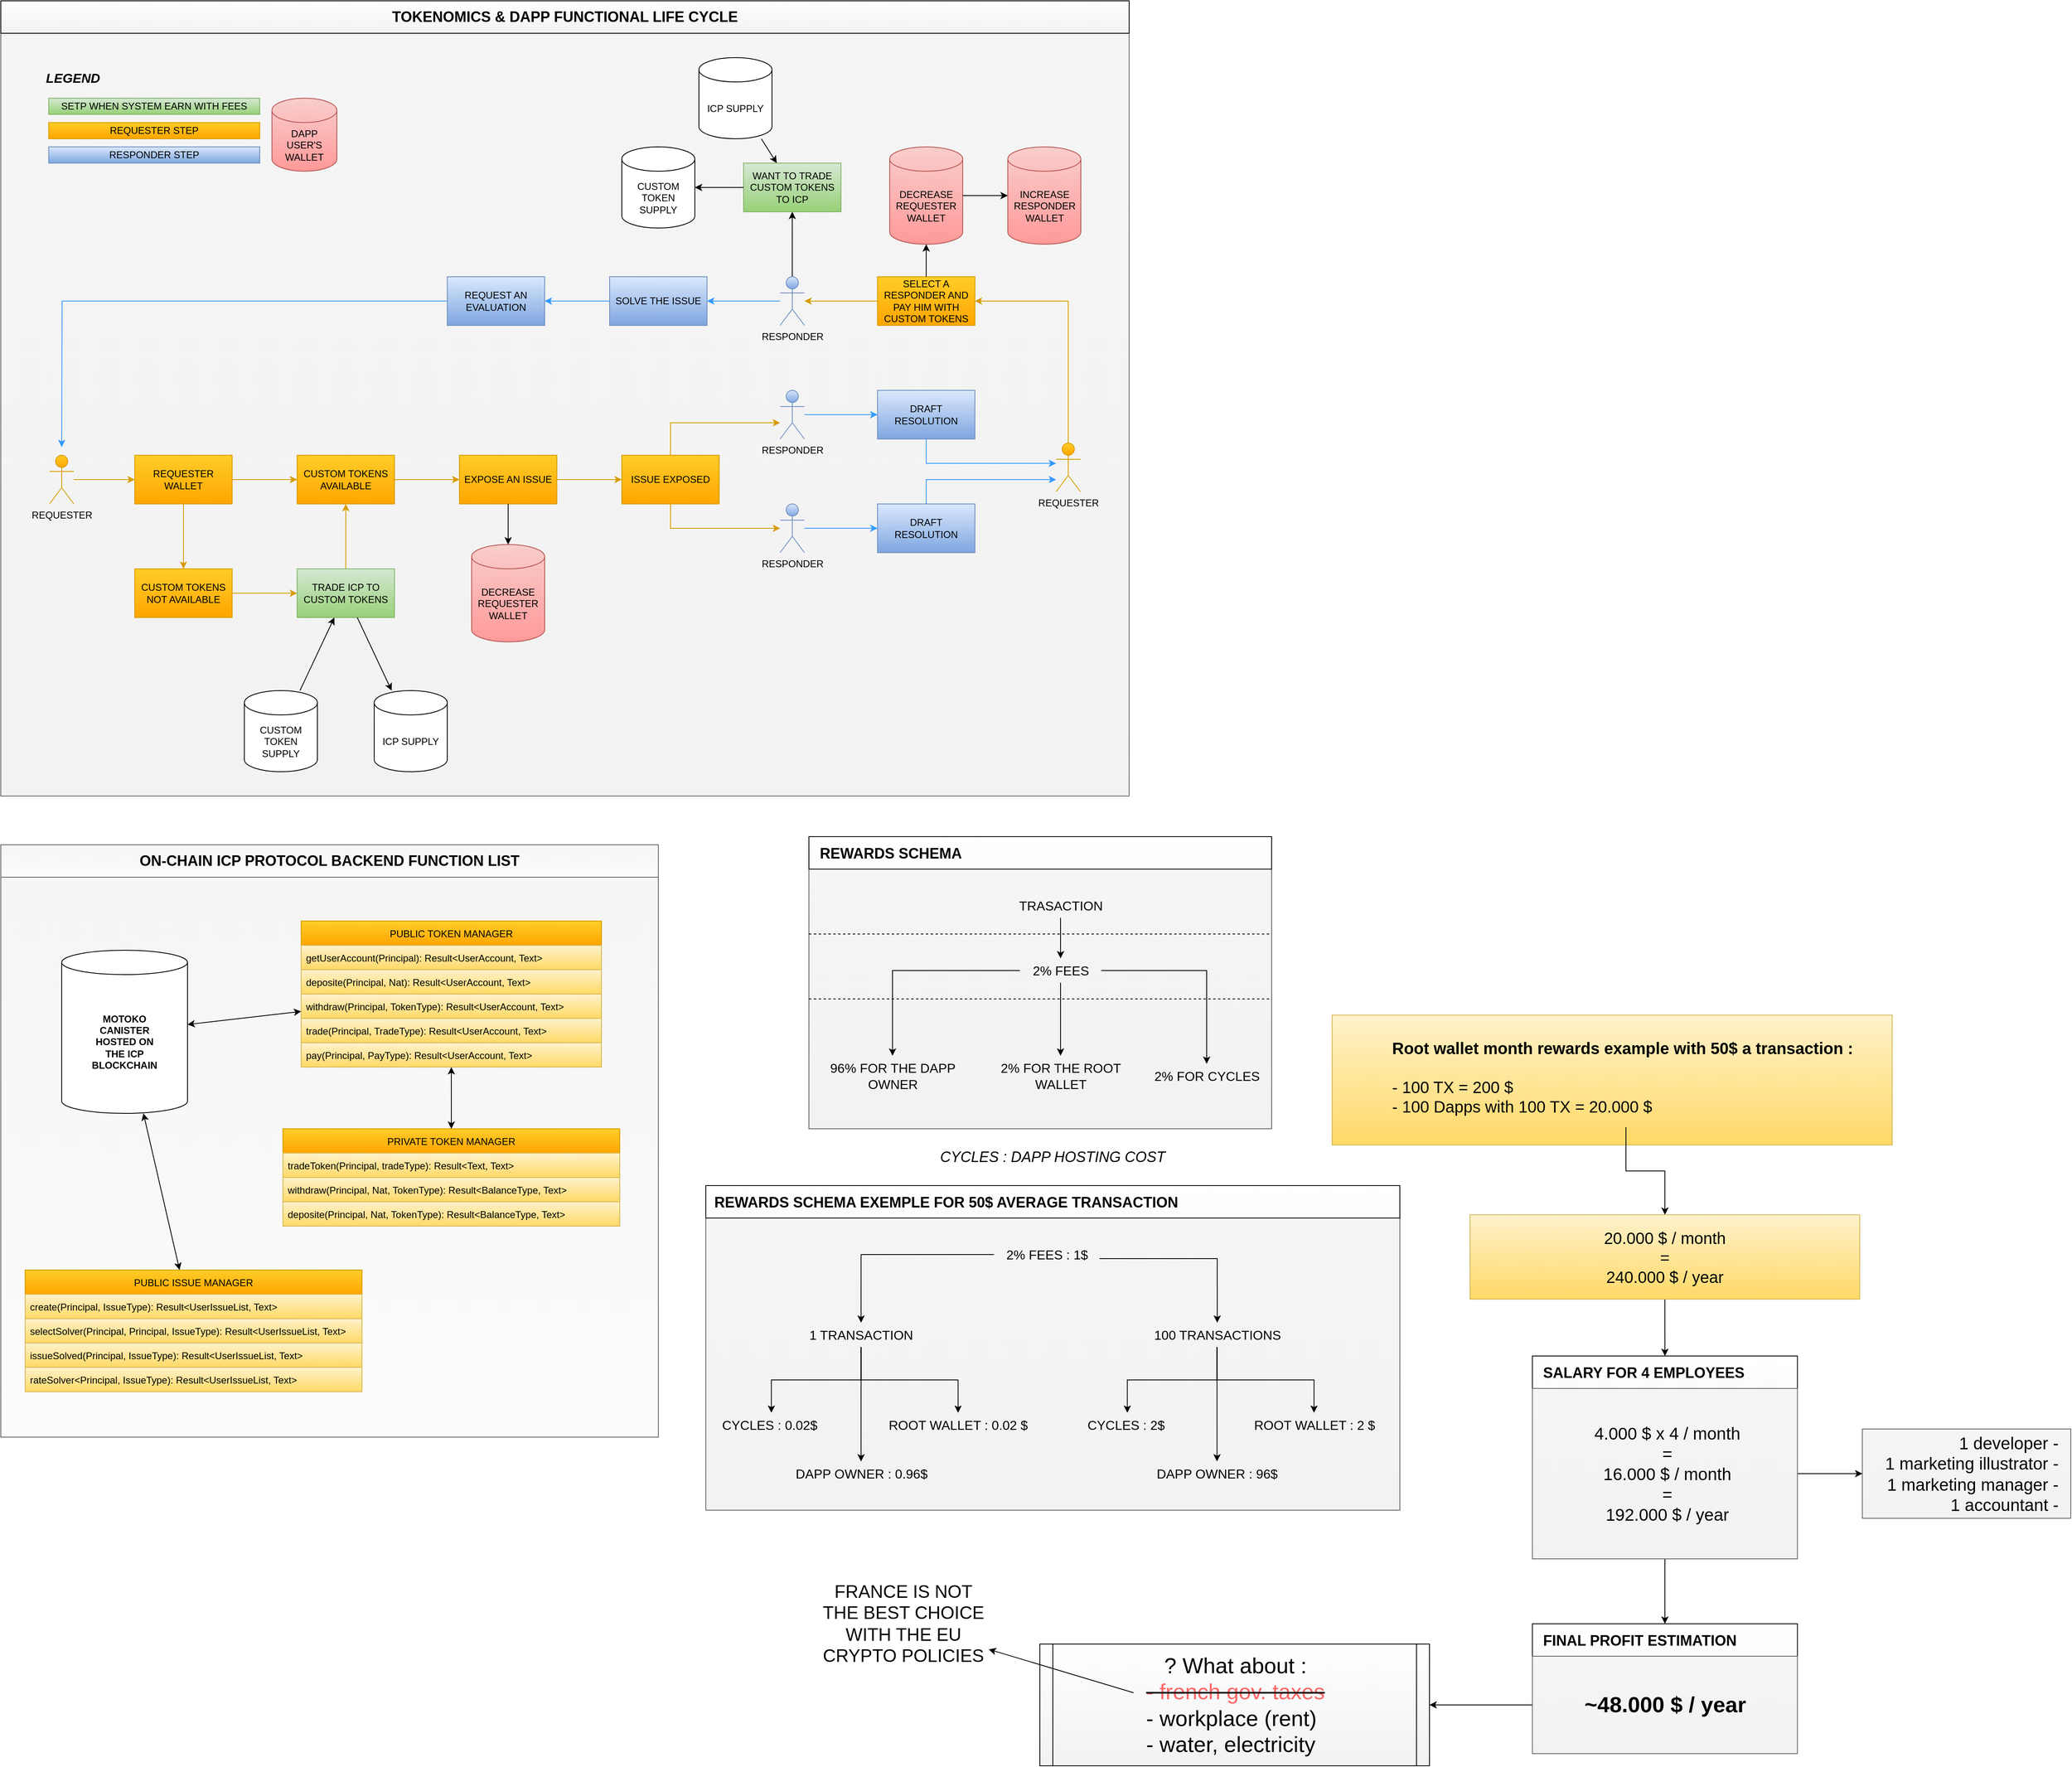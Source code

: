 <mxfile version="20.0.4" type="github">
  <diagram id="-E4rqIcrRXrwPLXp2Tc1" name="Page-1">
    <mxGraphModel dx="1896" dy="1011" grid="1" gridSize="10" guides="1" tooltips="1" connect="1" arrows="1" fold="1" page="1" pageScale="1" pageWidth="827" pageHeight="1169" math="0" shadow="0">
      <root>
        <mxCell id="0" />
        <mxCell id="1" parent="0" />
        <mxCell id="Ue3m3ns21DTPb-Fn_mAA-94" value="" style="rounded=0;whiteSpace=wrap;html=1;fontSize=16;gradientColor=#FCFCFC;" vertex="1" parent="1">
          <mxGeometry x="1886.75" y="2040" width="326.5" height="40" as="geometry" />
        </mxCell>
        <mxCell id="Ue3m3ns21DTPb-Fn_mAA-82" value="" style="rounded=0;whiteSpace=wrap;html=1;fontSize=20;gradientColor=#ffd966;fillColor=#fff2cc;strokeColor=#d6b656;" vertex="1" parent="1">
          <mxGeometry x="1640" y="1290" width="690" height="160" as="geometry" />
        </mxCell>
        <mxCell id="Ue3m3ns21DTPb-Fn_mAA-72" value="" style="rounded=0;whiteSpace=wrap;html=1;fontSize=16;gradientColor=#F2F2F2;fillColor=#f5f5f5;strokeColor=#666666;" vertex="1" parent="1">
          <mxGeometry x="868.5" y="1540" width="855" height="360" as="geometry" />
        </mxCell>
        <mxCell id="Ue3m3ns21DTPb-Fn_mAA-50" value="" style="rounded=0;whiteSpace=wrap;html=1;fontSize=16;gradientColor=#F2F2F2;fillColor=#f5f5f5;strokeColor=#666666;" vertex="1" parent="1">
          <mxGeometry x="995.5" y="1110" width="570" height="320" as="geometry" />
        </mxCell>
        <mxCell id="Ue3m3ns21DTPb-Fn_mAA-28" value="" style="rounded=0;whiteSpace=wrap;html=1;fillColor=#f5f5f5;gradientColor=#FCFCFC;strokeColor=#666666;" vertex="1" parent="1">
          <mxGeometry y="1120" width="810" height="690" as="geometry" />
        </mxCell>
        <mxCell id="-_ocpUVoCZEyNk-bwwx2-116" value="" style="rounded=0;whiteSpace=wrap;html=1;fillColor=#f5f5f5;gradientColor=#F2F2F2;strokeColor=#666666;movable=1;resizable=1;rotatable=1;deletable=1;editable=1;connectable=1;" parent="1" vertex="1">
          <mxGeometry y="80" width="1390" height="940" as="geometry" />
        </mxCell>
        <mxCell id="-_ocpUVoCZEyNk-bwwx2-2" value="ICP SUPPLY" style="shape=cylinder3;whiteSpace=wrap;html=1;boundedLbl=1;backgroundOutline=1;size=15;" parent="1" vertex="1">
          <mxGeometry x="460" y="890" width="90" height="100" as="geometry" />
        </mxCell>
        <mxCell id="-_ocpUVoCZEyNk-bwwx2-12" value="" style="edgeStyle=orthogonalEdgeStyle;rounded=0;orthogonalLoop=1;jettySize=auto;html=1;strokeWidth=1;fillColor=#ffcd28;strokeColor=#d79b00;gradientColor=#ffa500;" parent="1" source="-_ocpUVoCZEyNk-bwwx2-3" target="-_ocpUVoCZEyNk-bwwx2-11" edge="1">
          <mxGeometry relative="1" as="geometry" />
        </mxCell>
        <mxCell id="-_ocpUVoCZEyNk-bwwx2-3" value="REQUESTER" style="shape=umlActor;verticalLabelPosition=bottom;verticalAlign=top;html=1;outlineConnect=0;fillColor=#ffcd28;strokeColor=#d79b00;gradientColor=#ffa500;" parent="1" vertex="1">
          <mxGeometry x="60" y="600" width="30" height="60" as="geometry" />
        </mxCell>
        <mxCell id="-_ocpUVoCZEyNk-bwwx2-7" value="CUSTOM TOKEN SUPPLY" style="shape=cylinder3;whiteSpace=wrap;html=1;boundedLbl=1;backgroundOutline=1;size=15;" parent="1" vertex="1">
          <mxGeometry x="300" y="890" width="90" height="100" as="geometry" />
        </mxCell>
        <mxCell id="-_ocpUVoCZEyNk-bwwx2-14" value="" style="edgeStyle=orthogonalEdgeStyle;rounded=0;orthogonalLoop=1;jettySize=auto;html=1;fillColor=#ffcd28;strokeColor=#d79b00;gradientColor=#ffa500;" parent="1" source="-_ocpUVoCZEyNk-bwwx2-11" target="-_ocpUVoCZEyNk-bwwx2-13" edge="1">
          <mxGeometry relative="1" as="geometry" />
        </mxCell>
        <mxCell id="-_ocpUVoCZEyNk-bwwx2-25" value="" style="edgeStyle=orthogonalEdgeStyle;rounded=0;orthogonalLoop=1;jettySize=auto;html=1;fillColor=#ffcd28;gradientColor=#ffa500;strokeColor=#d79b00;" parent="1" source="-_ocpUVoCZEyNk-bwwx2-11" target="-_ocpUVoCZEyNk-bwwx2-24" edge="1">
          <mxGeometry relative="1" as="geometry" />
        </mxCell>
        <mxCell id="-_ocpUVoCZEyNk-bwwx2-11" value="REQUESTER WALLET" style="whiteSpace=wrap;html=1;verticalAlign=middle;fillColor=#ffcd28;strokeColor=#d79b00;gradientColor=#ffa500;" parent="1" vertex="1">
          <mxGeometry x="165" y="600" width="120" height="60" as="geometry" />
        </mxCell>
        <mxCell id="-_ocpUVoCZEyNk-bwwx2-16" value="" style="edgeStyle=orthogonalEdgeStyle;rounded=0;orthogonalLoop=1;jettySize=auto;html=1;fillColor=#ffcd28;strokeColor=#d79b00;gradientColor=#ffa500;" parent="1" source="-_ocpUVoCZEyNk-bwwx2-13" target="-_ocpUVoCZEyNk-bwwx2-15" edge="1">
          <mxGeometry relative="1" as="geometry" />
        </mxCell>
        <mxCell id="-_ocpUVoCZEyNk-bwwx2-13" value="CUSTOM TOKENS AVAILABLE" style="whiteSpace=wrap;html=1;verticalAlign=middle;fillColor=#ffcd28;strokeColor=#d79b00;gradientColor=#ffa500;" parent="1" vertex="1">
          <mxGeometry x="365" y="600" width="120" height="60" as="geometry" />
        </mxCell>
        <mxCell id="-_ocpUVoCZEyNk-bwwx2-33" value="" style="edgeStyle=orthogonalEdgeStyle;rounded=0;orthogonalLoop=1;jettySize=auto;html=1;fillColor=#ffcd28;strokeColor=#d79b00;gradientColor=#ffa500;" parent="1" source="-_ocpUVoCZEyNk-bwwx2-15" target="-_ocpUVoCZEyNk-bwwx2-32" edge="1">
          <mxGeometry relative="1" as="geometry" />
        </mxCell>
        <mxCell id="-_ocpUVoCZEyNk-bwwx2-15" value="EXPOSE AN ISSUE" style="whiteSpace=wrap;html=1;verticalAlign=middle;fillColor=#ffcd28;strokeColor=#d79b00;gradientColor=#ffa500;" parent="1" vertex="1">
          <mxGeometry x="565" y="600" width="120" height="60" as="geometry" />
        </mxCell>
        <mxCell id="-_ocpUVoCZEyNk-bwwx2-27" value="" style="edgeStyle=orthogonalEdgeStyle;rounded=0;orthogonalLoop=1;jettySize=auto;html=1;fillColor=#ffcd28;strokeColor=#d79b00;gradientColor=#ffa500;" parent="1" source="-_ocpUVoCZEyNk-bwwx2-24" target="-_ocpUVoCZEyNk-bwwx2-26" edge="1">
          <mxGeometry relative="1" as="geometry" />
        </mxCell>
        <mxCell id="-_ocpUVoCZEyNk-bwwx2-24" value="CUSTOM TOKENS NOT AVAILABLE" style="whiteSpace=wrap;html=1;verticalAlign=middle;fillColor=#ffcd28;strokeColor=#d79b00;gradientColor=#ffa500;" parent="1" vertex="1">
          <mxGeometry x="165" y="740" width="120" height="60" as="geometry" />
        </mxCell>
        <mxCell id="-_ocpUVoCZEyNk-bwwx2-28" value="" style="edgeStyle=orthogonalEdgeStyle;rounded=0;orthogonalLoop=1;jettySize=auto;html=1;fillColor=#ffcd28;gradientColor=#ffa500;strokeColor=#d79b00;" parent="1" source="-_ocpUVoCZEyNk-bwwx2-26" target="-_ocpUVoCZEyNk-bwwx2-13" edge="1">
          <mxGeometry relative="1" as="geometry" />
        </mxCell>
        <mxCell id="-_ocpUVoCZEyNk-bwwx2-26" value="TRADE ICP TO CUSTOM TOKENS" style="whiteSpace=wrap;html=1;verticalAlign=middle;fillColor=#d5e8d4;strokeColor=#82b366;gradientColor=#97d077;" parent="1" vertex="1">
          <mxGeometry x="365" y="740" width="120" height="60" as="geometry" />
        </mxCell>
        <mxCell id="-_ocpUVoCZEyNk-bwwx2-29" value="SETP WHEN SYSTEM EARN WITH FEES" style="whiteSpace=wrap;html=1;verticalAlign=middle;fillColor=#d5e8d4;strokeColor=#82b366;gradientColor=#97d077;" parent="1" vertex="1">
          <mxGeometry x="59" y="160" width="260" height="20" as="geometry" />
        </mxCell>
        <mxCell id="-_ocpUVoCZEyNk-bwwx2-31" value="LEGEND" style="text;html=1;strokeColor=none;fillColor=none;align=center;verticalAlign=middle;whiteSpace=wrap;rounded=0;fontSize=16;fontStyle=3" parent="1" vertex="1">
          <mxGeometry x="59" y="120" width="60" height="30" as="geometry" />
        </mxCell>
        <mxCell id="-_ocpUVoCZEyNk-bwwx2-73" style="edgeStyle=orthogonalEdgeStyle;rounded=0;orthogonalLoop=1;jettySize=auto;html=1;strokeColor=#d79b00;strokeWidth=1;fillColor=#ffcd28;gradientColor=#ffa500;" parent="1" source="-_ocpUVoCZEyNk-bwwx2-32" target="-_ocpUVoCZEyNk-bwwx2-47" edge="1">
          <mxGeometry relative="1" as="geometry">
            <Array as="points">
              <mxPoint x="825" y="690" />
            </Array>
          </mxGeometry>
        </mxCell>
        <mxCell id="-_ocpUVoCZEyNk-bwwx2-75" style="edgeStyle=orthogonalEdgeStyle;rounded=0;orthogonalLoop=1;jettySize=auto;html=1;strokeColor=#d79b00;strokeWidth=1;fillColor=#ffcd28;gradientColor=#ffa500;" parent="1" source="-_ocpUVoCZEyNk-bwwx2-32" target="-_ocpUVoCZEyNk-bwwx2-46" edge="1">
          <mxGeometry relative="1" as="geometry">
            <Array as="points">
              <mxPoint x="825" y="560" />
            </Array>
          </mxGeometry>
        </mxCell>
        <mxCell id="-_ocpUVoCZEyNk-bwwx2-32" value="ISSUE EXPOSED" style="whiteSpace=wrap;html=1;verticalAlign=middle;fillColor=#ffcd28;strokeColor=#d79b00;gradientColor=#ffa500;" parent="1" vertex="1">
          <mxGeometry x="765" y="600" width="120" height="60" as="geometry" />
        </mxCell>
        <mxCell id="-_ocpUVoCZEyNk-bwwx2-39" value="REQUESTER STEP" style="whiteSpace=wrap;html=1;verticalAlign=middle;fillColor=#ffcd28;strokeColor=#d79b00;gradientColor=#ffa500;" parent="1" vertex="1">
          <mxGeometry x="59" y="190" width="260" height="20" as="geometry" />
        </mxCell>
        <mxCell id="-_ocpUVoCZEyNk-bwwx2-40" value="RESPONDER STEP" style="whiteSpace=wrap;html=1;verticalAlign=middle;fillColor=#dae8fc;strokeColor=#6c8ebf;gradientColor=#7ea6e0;" parent="1" vertex="1">
          <mxGeometry x="59" y="220" width="260" height="20" as="geometry" />
        </mxCell>
        <mxCell id="-_ocpUVoCZEyNk-bwwx2-81" style="edgeStyle=orthogonalEdgeStyle;rounded=0;orthogonalLoop=1;jettySize=auto;html=1;strokeColor=#d79b00;strokeWidth=1;fillColor=#ffcd28;gradientColor=#ffa500;" parent="1" source="-_ocpUVoCZEyNk-bwwx2-42" target="-_ocpUVoCZEyNk-bwwx2-80" edge="1">
          <mxGeometry relative="1" as="geometry">
            <Array as="points">
              <mxPoint x="1315" y="410" />
            </Array>
          </mxGeometry>
        </mxCell>
        <mxCell id="-_ocpUVoCZEyNk-bwwx2-42" value="REQUESTER" style="shape=umlActor;verticalLabelPosition=bottom;verticalAlign=top;html=1;outlineConnect=0;fillColor=#ffcd28;strokeColor=#d79b00;gradientColor=#ffa500;" parent="1" vertex="1">
          <mxGeometry x="1300" y="585" width="30" height="60" as="geometry" />
        </mxCell>
        <mxCell id="-_ocpUVoCZEyNk-bwwx2-77" style="edgeStyle=orthogonalEdgeStyle;rounded=0;orthogonalLoop=1;jettySize=auto;html=1;strokeColor=#3399FF;strokeWidth=1;" parent="1" source="-_ocpUVoCZEyNk-bwwx2-46" target="-_ocpUVoCZEyNk-bwwx2-48" edge="1">
          <mxGeometry relative="1" as="geometry" />
        </mxCell>
        <mxCell id="-_ocpUVoCZEyNk-bwwx2-46" value="RESPONDER" style="shape=umlActor;verticalLabelPosition=bottom;verticalAlign=top;html=1;outlineConnect=0;fillColor=#dae8fc;strokeColor=#6c8ebf;gradientColor=#7ea6e0;" parent="1" vertex="1">
          <mxGeometry x="960" y="520" width="30" height="60" as="geometry" />
        </mxCell>
        <mxCell id="-_ocpUVoCZEyNk-bwwx2-76" style="edgeStyle=orthogonalEdgeStyle;rounded=0;orthogonalLoop=1;jettySize=auto;html=1;strokeColor=#3399FF;strokeWidth=1;" parent="1" source="-_ocpUVoCZEyNk-bwwx2-47" target="-_ocpUVoCZEyNk-bwwx2-49" edge="1">
          <mxGeometry relative="1" as="geometry" />
        </mxCell>
        <mxCell id="-_ocpUVoCZEyNk-bwwx2-47" value="RESPONDER" style="shape=umlActor;verticalLabelPosition=bottom;verticalAlign=top;html=1;outlineConnect=0;fillColor=#dae8fc;strokeColor=#6c8ebf;gradientColor=#7ea6e0;" parent="1" vertex="1">
          <mxGeometry x="960" y="660" width="30" height="60" as="geometry" />
        </mxCell>
        <mxCell id="-_ocpUVoCZEyNk-bwwx2-78" style="edgeStyle=orthogonalEdgeStyle;rounded=0;orthogonalLoop=1;jettySize=auto;html=1;strokeColor=#3399FF;strokeWidth=1;" parent="1" source="-_ocpUVoCZEyNk-bwwx2-48" target="-_ocpUVoCZEyNk-bwwx2-42" edge="1">
          <mxGeometry relative="1" as="geometry">
            <Array as="points">
              <mxPoint x="1140" y="610" />
            </Array>
          </mxGeometry>
        </mxCell>
        <mxCell id="-_ocpUVoCZEyNk-bwwx2-48" value="DRAFT RESOLUTION" style="whiteSpace=wrap;html=1;verticalAlign=middle;fillColor=#dae8fc;strokeColor=#6c8ebf;gradientColor=#7ea6e0;" parent="1" vertex="1">
          <mxGeometry x="1080" y="520" width="120" height="60" as="geometry" />
        </mxCell>
        <mxCell id="-_ocpUVoCZEyNk-bwwx2-79" style="edgeStyle=orthogonalEdgeStyle;rounded=0;orthogonalLoop=1;jettySize=auto;html=1;strokeColor=#3399FF;strokeWidth=1;" parent="1" source="-_ocpUVoCZEyNk-bwwx2-49" target="-_ocpUVoCZEyNk-bwwx2-42" edge="1">
          <mxGeometry relative="1" as="geometry">
            <Array as="points">
              <mxPoint x="1140" y="630" />
            </Array>
          </mxGeometry>
        </mxCell>
        <mxCell id="-_ocpUVoCZEyNk-bwwx2-49" value="DRAFT RESOLUTION" style="whiteSpace=wrap;html=1;verticalAlign=middle;fillColor=#dae8fc;strokeColor=#6c8ebf;gradientColor=#7ea6e0;" parent="1" vertex="1">
          <mxGeometry x="1080" y="660" width="120" height="60" as="geometry" />
        </mxCell>
        <mxCell id="-_ocpUVoCZEyNk-bwwx2-87" style="edgeStyle=orthogonalEdgeStyle;rounded=0;orthogonalLoop=1;jettySize=auto;html=1;strokeColor=#d79b00;strokeWidth=1;fillColor=#ffcd28;gradientColor=#ffa500;" parent="1" source="-_ocpUVoCZEyNk-bwwx2-80" target="-_ocpUVoCZEyNk-bwwx2-86" edge="1">
          <mxGeometry relative="1" as="geometry" />
        </mxCell>
        <mxCell id="-_ocpUVoCZEyNk-bwwx2-80" value="SELECT A RESPONDER AND PAY HIM WITH CUSTOM TOKENS" style="whiteSpace=wrap;html=1;verticalAlign=middle;fillColor=#ffcd28;strokeColor=#d79b00;gradientColor=#ffa500;" parent="1" vertex="1">
          <mxGeometry x="1080" y="380" width="120" height="60" as="geometry" />
        </mxCell>
        <mxCell id="-_ocpUVoCZEyNk-bwwx2-89" style="edgeStyle=orthogonalEdgeStyle;rounded=0;orthogonalLoop=1;jettySize=auto;html=1;strokeColor=#3399FF;strokeWidth=1;" parent="1" source="-_ocpUVoCZEyNk-bwwx2-86" target="-_ocpUVoCZEyNk-bwwx2-88" edge="1">
          <mxGeometry relative="1" as="geometry" />
        </mxCell>
        <mxCell id="-_ocpUVoCZEyNk-bwwx2-102" value="" style="edgeStyle=orthogonalEdgeStyle;rounded=0;orthogonalLoop=1;jettySize=auto;html=1;startArrow=none;startFill=0;endArrow=classic;endFill=1;strokeColor=#000000;strokeWidth=1;" parent="1" source="-_ocpUVoCZEyNk-bwwx2-86" target="-_ocpUVoCZEyNk-bwwx2-101" edge="1">
          <mxGeometry relative="1" as="geometry" />
        </mxCell>
        <mxCell id="-_ocpUVoCZEyNk-bwwx2-86" value="RESPONDER" style="shape=umlActor;verticalLabelPosition=bottom;verticalAlign=top;html=1;outlineConnect=0;fillColor=#dae8fc;strokeColor=#6c8ebf;gradientColor=#7ea6e0;" parent="1" vertex="1">
          <mxGeometry x="960" y="380" width="30" height="60" as="geometry" />
        </mxCell>
        <mxCell id="-_ocpUVoCZEyNk-bwwx2-91" value="" style="edgeStyle=orthogonalEdgeStyle;rounded=0;orthogonalLoop=1;jettySize=auto;html=1;strokeColor=#3399FF;strokeWidth=1;" parent="1" source="-_ocpUVoCZEyNk-bwwx2-88" target="-_ocpUVoCZEyNk-bwwx2-90" edge="1">
          <mxGeometry relative="1" as="geometry" />
        </mxCell>
        <mxCell id="-_ocpUVoCZEyNk-bwwx2-88" value="SOLVE THE ISSUE" style="whiteSpace=wrap;html=1;verticalAlign=middle;fillColor=#dae8fc;strokeColor=#6c8ebf;gradientColor=#7ea6e0;" parent="1" vertex="1">
          <mxGeometry x="750" y="380" width="120" height="60" as="geometry" />
        </mxCell>
        <mxCell id="-_ocpUVoCZEyNk-bwwx2-92" style="edgeStyle=orthogonalEdgeStyle;rounded=0;orthogonalLoop=1;jettySize=auto;html=1;strokeColor=#3399FF;strokeWidth=1;" parent="1" source="-_ocpUVoCZEyNk-bwwx2-90" edge="1">
          <mxGeometry relative="1" as="geometry">
            <mxPoint x="75" y="590" as="targetPoint" />
          </mxGeometry>
        </mxCell>
        <mxCell id="-_ocpUVoCZEyNk-bwwx2-90" value="REQUEST AN EVALUATION" style="whiteSpace=wrap;html=1;verticalAlign=middle;fillColor=#dae8fc;strokeColor=#6c8ebf;gradientColor=#7ea6e0;" parent="1" vertex="1">
          <mxGeometry x="550" y="380" width="120" height="60" as="geometry" />
        </mxCell>
        <mxCell id="-_ocpUVoCZEyNk-bwwx2-95" value="" style="endArrow=classic;html=1;rounded=0;strokeColor=#000000;strokeWidth=1;" parent="1" source="-_ocpUVoCZEyNk-bwwx2-26" target="-_ocpUVoCZEyNk-bwwx2-2" edge="1">
          <mxGeometry width="50" height="50" relative="1" as="geometry">
            <mxPoint x="770" y="770" as="sourcePoint" />
            <mxPoint x="820" y="720" as="targetPoint" />
          </mxGeometry>
        </mxCell>
        <mxCell id="-_ocpUVoCZEyNk-bwwx2-96" value="" style="endArrow=classic;html=1;rounded=0;strokeColor=#000000;strokeWidth=1;" parent="1" source="-_ocpUVoCZEyNk-bwwx2-7" target="-_ocpUVoCZEyNk-bwwx2-26" edge="1">
          <mxGeometry width="50" height="50" relative="1" as="geometry">
            <mxPoint x="770" y="770" as="sourcePoint" />
            <mxPoint x="820" y="720" as="targetPoint" />
          </mxGeometry>
        </mxCell>
        <mxCell id="-_ocpUVoCZEyNk-bwwx2-97" value="DECREASE REQUESTER WALLET" style="shape=cylinder3;whiteSpace=wrap;html=1;boundedLbl=1;backgroundOutline=1;size=15;fillColor=#f8cecc;gradientColor=#FF9999;strokeColor=#b85450;" parent="1" vertex="1">
          <mxGeometry x="580" y="710" width="90" height="120" as="geometry" />
        </mxCell>
        <mxCell id="-_ocpUVoCZEyNk-bwwx2-98" value="" style="endArrow=classic;html=1;rounded=0;strokeColor=#000000;strokeWidth=1;" parent="1" source="-_ocpUVoCZEyNk-bwwx2-15" target="-_ocpUVoCZEyNk-bwwx2-97" edge="1">
          <mxGeometry width="50" height="50" relative="1" as="geometry">
            <mxPoint x="770" y="770" as="sourcePoint" />
            <mxPoint x="820" y="720" as="targetPoint" />
          </mxGeometry>
        </mxCell>
        <mxCell id="-_ocpUVoCZEyNk-bwwx2-101" value="WANT TO TRADE CUSTOM TOKENS TO ICP" style="whiteSpace=wrap;html=1;verticalAlign=middle;fillColor=#d5e8d4;strokeColor=#82b366;gradientColor=#97d077;" parent="1" vertex="1">
          <mxGeometry x="915" y="240" width="120" height="60" as="geometry" />
        </mxCell>
        <mxCell id="-_ocpUVoCZEyNk-bwwx2-104" value="ICP SUPPLY" style="shape=cylinder3;whiteSpace=wrap;html=1;boundedLbl=1;backgroundOutline=1;size=15;" parent="1" vertex="1">
          <mxGeometry x="860" y="110" width="90" height="100" as="geometry" />
        </mxCell>
        <mxCell id="-_ocpUVoCZEyNk-bwwx2-105" value="CUSTOM TOKEN SUPPLY" style="shape=cylinder3;whiteSpace=wrap;html=1;boundedLbl=1;backgroundOutline=1;size=15;" parent="1" vertex="1">
          <mxGeometry x="765" y="220" width="90" height="100" as="geometry" />
        </mxCell>
        <mxCell id="-_ocpUVoCZEyNk-bwwx2-106" value="" style="endArrow=classic;html=1;rounded=0;strokeColor=#000000;strokeWidth=1;" parent="1" source="-_ocpUVoCZEyNk-bwwx2-101" target="-_ocpUVoCZEyNk-bwwx2-105" edge="1">
          <mxGeometry width="50" height="50" relative="1" as="geometry">
            <mxPoint x="700" y="340" as="sourcePoint" />
            <mxPoint x="750" y="290" as="targetPoint" />
          </mxGeometry>
        </mxCell>
        <mxCell id="-_ocpUVoCZEyNk-bwwx2-108" value="" style="endArrow=classic;html=1;rounded=0;strokeColor=#000000;strokeWidth=1;" parent="1" source="-_ocpUVoCZEyNk-bwwx2-104" target="-_ocpUVoCZEyNk-bwwx2-101" edge="1">
          <mxGeometry width="50" height="50" relative="1" as="geometry">
            <mxPoint x="700" y="340" as="sourcePoint" />
            <mxPoint x="750" y="290" as="targetPoint" />
          </mxGeometry>
        </mxCell>
        <mxCell id="-_ocpUVoCZEyNk-bwwx2-111" value="DAPP USER&#39;S WALLET" style="shape=cylinder3;whiteSpace=wrap;html=1;boundedLbl=1;backgroundOutline=1;size=15;fillColor=#f8cecc;gradientColor=#FF9999;strokeColor=#b85450;" parent="1" vertex="1">
          <mxGeometry x="334" y="160" width="80" height="90" as="geometry" />
        </mxCell>
        <mxCell id="-_ocpUVoCZEyNk-bwwx2-112" value="INCREASE RESPONDER WALLET" style="shape=cylinder3;whiteSpace=wrap;html=1;boundedLbl=1;backgroundOutline=1;size=15;fillColor=#f8cecc;gradientColor=#FF9999;strokeColor=#b85450;" parent="1" vertex="1">
          <mxGeometry x="1240.5" y="220" width="90" height="120" as="geometry" />
        </mxCell>
        <mxCell id="-_ocpUVoCZEyNk-bwwx2-113" value="DECREASE REQUESTER WALLET" style="shape=cylinder3;whiteSpace=wrap;html=1;boundedLbl=1;backgroundOutline=1;size=15;fillColor=#f8cecc;gradientColor=#FF9999;strokeColor=#b85450;" parent="1" vertex="1">
          <mxGeometry x="1095" y="220" width="90" height="120" as="geometry" />
        </mxCell>
        <mxCell id="-_ocpUVoCZEyNk-bwwx2-114" value="" style="endArrow=classic;html=1;rounded=0;strokeColor=#000000;strokeWidth=1;" parent="1" source="-_ocpUVoCZEyNk-bwwx2-80" target="-_ocpUVoCZEyNk-bwwx2-113" edge="1">
          <mxGeometry width="50" height="50" relative="1" as="geometry">
            <mxPoint x="700" y="360" as="sourcePoint" />
            <mxPoint x="750" y="310" as="targetPoint" />
          </mxGeometry>
        </mxCell>
        <mxCell id="-_ocpUVoCZEyNk-bwwx2-115" value="" style="endArrow=classic;html=1;rounded=0;strokeColor=#000000;strokeWidth=1;" parent="1" source="-_ocpUVoCZEyNk-bwwx2-113" target="-_ocpUVoCZEyNk-bwwx2-112" edge="1">
          <mxGeometry width="50" height="50" relative="1" as="geometry">
            <mxPoint x="700" y="360" as="sourcePoint" />
            <mxPoint x="750" y="310" as="targetPoint" />
          </mxGeometry>
        </mxCell>
        <mxCell id="-_ocpUVoCZEyNk-bwwx2-117" value="TOKENOMICS &amp;amp; DAPP FUNCTIONAL LIFE CYCLE" style="rounded=0;whiteSpace=wrap;html=1;fillColor=#FFFFFF;gradientColor=#F2F2F2;fontSize=18;fontStyle=1" parent="1" vertex="1">
          <mxGeometry y="40" width="1390" height="40" as="geometry" />
        </mxCell>
        <mxCell id="Ue3m3ns21DTPb-Fn_mAA-1" value="MOTOKO&lt;br&gt;CANISTER&lt;br&gt;HOSTED ON&lt;br&gt;THE ICP&lt;br&gt;BLOCKCHAIN" style="shape=cylinder3;whiteSpace=wrap;html=1;boundedLbl=1;backgroundOutline=1;size=15;fontStyle=1" vertex="1" parent="1">
          <mxGeometry x="75" y="1210" width="155" height="201" as="geometry" />
        </mxCell>
        <mxCell id="Ue3m3ns21DTPb-Fn_mAA-6" value="PUBLIC TOKEN MANAGER" style="swimlane;fontStyle=0;childLayout=stackLayout;horizontal=1;startSize=30;horizontalStack=0;resizeParent=1;resizeParentMax=0;resizeLast=0;collapsible=1;marginBottom=0;fillColor=#ffcd28;gradientColor=#ffa500;strokeColor=#d79b00;" vertex="1" parent="1">
          <mxGeometry x="370" y="1174" width="370" height="180" as="geometry" />
        </mxCell>
        <mxCell id="Ue3m3ns21DTPb-Fn_mAA-7" value="getUserAccount(Principal): Result&lt;UserAccount, Text&gt;" style="text;strokeColor=#d6b656;fillColor=#fff2cc;align=left;verticalAlign=middle;spacingLeft=4;spacingRight=4;overflow=hidden;points=[[0,0.5],[1,0.5]];portConstraint=eastwest;rotatable=0;gradientColor=#ffd966;" vertex="1" parent="Ue3m3ns21DTPb-Fn_mAA-6">
          <mxGeometry y="30" width="370" height="30" as="geometry" />
        </mxCell>
        <mxCell id="Ue3m3ns21DTPb-Fn_mAA-8" value="deposite(Principal, Nat): Result&lt;UserAccount, Text&gt;" style="text;strokeColor=#d6b656;fillColor=#fff2cc;align=left;verticalAlign=middle;spacingLeft=4;spacingRight=4;overflow=hidden;points=[[0,0.5],[1,0.5]];portConstraint=eastwest;rotatable=0;gradientColor=#ffd966;" vertex="1" parent="Ue3m3ns21DTPb-Fn_mAA-6">
          <mxGeometry y="60" width="370" height="30" as="geometry" />
        </mxCell>
        <mxCell id="Ue3m3ns21DTPb-Fn_mAA-9" value="withdraw(Principal, TokenType): Result&lt;UserAccount, Text&gt;" style="text;strokeColor=#d6b656;fillColor=#fff2cc;align=left;verticalAlign=middle;spacingLeft=4;spacingRight=4;overflow=hidden;points=[[0,0.5],[1,0.5]];portConstraint=eastwest;rotatable=0;gradientColor=#ffd966;" vertex="1" parent="Ue3m3ns21DTPb-Fn_mAA-6">
          <mxGeometry y="90" width="370" height="30" as="geometry" />
        </mxCell>
        <mxCell id="Ue3m3ns21DTPb-Fn_mAA-10" value="trade(Principal, TradeType): Result&lt;UserAccount, Text&gt;" style="text;strokeColor=#d6b656;fillColor=#fff2cc;align=left;verticalAlign=middle;spacingLeft=4;spacingRight=4;overflow=hidden;points=[[0,0.5],[1,0.5]];portConstraint=eastwest;rotatable=0;gradientColor=#ffd966;" vertex="1" parent="Ue3m3ns21DTPb-Fn_mAA-6">
          <mxGeometry y="120" width="370" height="30" as="geometry" />
        </mxCell>
        <mxCell id="Ue3m3ns21DTPb-Fn_mAA-11" value="pay(Principal, PayType): Result&lt;UserAccount, Text&gt;" style="text;strokeColor=#d6b656;fillColor=#fff2cc;align=left;verticalAlign=middle;spacingLeft=4;spacingRight=4;overflow=hidden;points=[[0,0.5],[1,0.5]];portConstraint=eastwest;rotatable=0;gradientColor=#ffd966;" vertex="1" parent="Ue3m3ns21DTPb-Fn_mAA-6">
          <mxGeometry y="150" width="370" height="30" as="geometry" />
        </mxCell>
        <mxCell id="Ue3m3ns21DTPb-Fn_mAA-13" value="" style="endArrow=classic;startArrow=classic;html=1;rounded=0;" edge="1" parent="1" source="Ue3m3ns21DTPb-Fn_mAA-1" target="Ue3m3ns21DTPb-Fn_mAA-6">
          <mxGeometry width="50" height="50" relative="1" as="geometry">
            <mxPoint x="680" y="1310" as="sourcePoint" />
            <mxPoint x="730" y="1260" as="targetPoint" />
          </mxGeometry>
        </mxCell>
        <mxCell id="Ue3m3ns21DTPb-Fn_mAA-14" value="PUBLIC ISSUE MANAGER" style="swimlane;fontStyle=0;childLayout=stackLayout;horizontal=1;startSize=30;horizontalStack=0;resizeParent=1;resizeParentMax=0;resizeLast=0;collapsible=1;marginBottom=0;fillColor=#ffcd28;gradientColor=#ffa500;strokeColor=#d79b00;" vertex="1" parent="1">
          <mxGeometry x="30" y="1604" width="415" height="150" as="geometry" />
        </mxCell>
        <mxCell id="Ue3m3ns21DTPb-Fn_mAA-15" value="create(Principal, IssueType): Result&lt;UserIssueList, Text&gt;" style="text;strokeColor=#d6b656;fillColor=#fff2cc;align=left;verticalAlign=middle;spacingLeft=4;spacingRight=4;overflow=hidden;points=[[0,0.5],[1,0.5]];portConstraint=eastwest;rotatable=0;gradientColor=#ffd966;" vertex="1" parent="Ue3m3ns21DTPb-Fn_mAA-14">
          <mxGeometry y="30" width="415" height="30" as="geometry" />
        </mxCell>
        <mxCell id="Ue3m3ns21DTPb-Fn_mAA-16" value="selectSolver(Principal, Principal, IssueType): Result&lt;UserIssueList, Text&gt;" style="text;strokeColor=#d6b656;fillColor=#fff2cc;align=left;verticalAlign=middle;spacingLeft=4;spacingRight=4;overflow=hidden;points=[[0,0.5],[1,0.5]];portConstraint=eastwest;rotatable=0;gradientColor=#ffd966;" vertex="1" parent="Ue3m3ns21DTPb-Fn_mAA-14">
          <mxGeometry y="60" width="415" height="30" as="geometry" />
        </mxCell>
        <mxCell id="Ue3m3ns21DTPb-Fn_mAA-17" value="issueSolved(Principal, IssueType): Result&lt;UserIssueList, Text&gt;" style="text;strokeColor=#d6b656;fillColor=#fff2cc;align=left;verticalAlign=middle;spacingLeft=4;spacingRight=4;overflow=hidden;points=[[0,0.5],[1,0.5]];portConstraint=eastwest;rotatable=0;gradientColor=#ffd966;" vertex="1" parent="Ue3m3ns21DTPb-Fn_mAA-14">
          <mxGeometry y="90" width="415" height="30" as="geometry" />
        </mxCell>
        <mxCell id="Ue3m3ns21DTPb-Fn_mAA-18" value="rateSolver&lt;Principal, IssueType): Result&lt;UserIssueList, Text&gt;" style="text;strokeColor=#d6b656;fillColor=#fff2cc;align=left;verticalAlign=middle;spacingLeft=4;spacingRight=4;overflow=hidden;points=[[0,0.5],[1,0.5]];portConstraint=eastwest;rotatable=0;gradientColor=#ffd966;" vertex="1" parent="Ue3m3ns21DTPb-Fn_mAA-14">
          <mxGeometry y="120" width="415" height="30" as="geometry" />
        </mxCell>
        <mxCell id="Ue3m3ns21DTPb-Fn_mAA-20" value="" style="endArrow=classic;startArrow=classic;html=1;rounded=0;" edge="1" parent="1" source="Ue3m3ns21DTPb-Fn_mAA-14" target="Ue3m3ns21DTPb-Fn_mAA-1">
          <mxGeometry width="50" height="50" relative="1" as="geometry">
            <mxPoint x="680" y="1510" as="sourcePoint" />
            <mxPoint x="730" y="1460" as="targetPoint" />
          </mxGeometry>
        </mxCell>
        <mxCell id="Ue3m3ns21DTPb-Fn_mAA-21" value="PRIVATE TOKEN MANAGER" style="swimlane;fontStyle=0;childLayout=stackLayout;horizontal=1;startSize=30;horizontalStack=0;resizeParent=1;resizeParentMax=0;resizeLast=0;collapsible=1;marginBottom=0;fillColor=#ffcd28;gradientColor=#ffa500;strokeColor=#d79b00;" vertex="1" parent="1">
          <mxGeometry x="347.5" y="1430" width="415" height="120" as="geometry" />
        </mxCell>
        <mxCell id="Ue3m3ns21DTPb-Fn_mAA-22" value="tradeToken(Principal, tradeType): Result&lt;Text, Text&gt;" style="text;strokeColor=#d6b656;fillColor=#fff2cc;align=left;verticalAlign=middle;spacingLeft=4;spacingRight=4;overflow=hidden;points=[[0,0.5],[1,0.5]];portConstraint=eastwest;rotatable=0;gradientColor=#ffd966;" vertex="1" parent="Ue3m3ns21DTPb-Fn_mAA-21">
          <mxGeometry y="30" width="415" height="30" as="geometry" />
        </mxCell>
        <mxCell id="Ue3m3ns21DTPb-Fn_mAA-24" value="withdraw(Principal, Nat, TokenType): Result&lt;BalanceType, Text&gt;" style="text;strokeColor=#d6b656;fillColor=#fff2cc;align=left;verticalAlign=middle;spacingLeft=4;spacingRight=4;overflow=hidden;points=[[0,0.5],[1,0.5]];portConstraint=eastwest;rotatable=0;gradientColor=#ffd966;" vertex="1" parent="Ue3m3ns21DTPb-Fn_mAA-21">
          <mxGeometry y="60" width="415" height="30" as="geometry" />
        </mxCell>
        <mxCell id="Ue3m3ns21DTPb-Fn_mAA-25" value="deposite(Principal, Nat, TokenType): Result&lt;BalanceType, Text&gt;" style="text;strokeColor=#d6b656;fillColor=#fff2cc;align=left;verticalAlign=middle;spacingLeft=4;spacingRight=4;overflow=hidden;points=[[0,0.5],[1,0.5]];portConstraint=eastwest;rotatable=0;gradientColor=#ffd966;" vertex="1" parent="Ue3m3ns21DTPb-Fn_mAA-21">
          <mxGeometry y="90" width="415" height="30" as="geometry" />
        </mxCell>
        <mxCell id="Ue3m3ns21DTPb-Fn_mAA-26" value="" style="endArrow=classic;startArrow=classic;html=1;rounded=0;" edge="1" parent="1" source="Ue3m3ns21DTPb-Fn_mAA-21" target="Ue3m3ns21DTPb-Fn_mAA-6">
          <mxGeometry width="50" height="50" relative="1" as="geometry">
            <mxPoint x="680" y="1510" as="sourcePoint" />
            <mxPoint x="730" y="1460" as="targetPoint" />
          </mxGeometry>
        </mxCell>
        <mxCell id="Ue3m3ns21DTPb-Fn_mAA-27" value="&lt;b&gt;&lt;font style=&quot;font-size: 18px;&quot;&gt;ON-CHAIN ICP PROTOCOL BACKEND FUNCTION LIST&lt;/font&gt;&lt;/b&gt;" style="rounded=0;whiteSpace=wrap;html=1;fillColor=#f5f5f5;gradientColor=#FCFCFC;strokeColor=#666666;" vertex="1" parent="1">
          <mxGeometry y="1080" width="810" height="40" as="geometry" />
        </mxCell>
        <mxCell id="Ue3m3ns21DTPb-Fn_mAA-62" style="edgeStyle=orthogonalEdgeStyle;rounded=0;orthogonalLoop=1;jettySize=auto;html=1;fontSize=18;" edge="1" parent="1" source="Ue3m3ns21DTPb-Fn_mAA-34" target="Ue3m3ns21DTPb-Fn_mAA-38">
          <mxGeometry relative="1" as="geometry" />
        </mxCell>
        <mxCell id="Ue3m3ns21DTPb-Fn_mAA-71" style="edgeStyle=orthogonalEdgeStyle;rounded=0;orthogonalLoop=1;jettySize=auto;html=1;fontSize=18;" edge="1" parent="1" source="Ue3m3ns21DTPb-Fn_mAA-34" target="Ue3m3ns21DTPb-Fn_mAA-67">
          <mxGeometry relative="1" as="geometry">
            <Array as="points">
              <mxPoint x="1498.5" y="1590" />
            </Array>
          </mxGeometry>
        </mxCell>
        <mxCell id="Ue3m3ns21DTPb-Fn_mAA-34" value="2% FEES : 1$" style="text;html=1;strokeColor=none;fillColor=none;align=center;verticalAlign=middle;whiteSpace=wrap;rounded=0;fontSize=16;" vertex="1" parent="1">
          <mxGeometry x="1223.5" y="1570" width="130" height="30" as="geometry" />
        </mxCell>
        <mxCell id="Ue3m3ns21DTPb-Fn_mAA-58" style="edgeStyle=orthogonalEdgeStyle;rounded=0;orthogonalLoop=1;jettySize=auto;html=1;fontSize=18;" edge="1" parent="1" source="Ue3m3ns21DTPb-Fn_mAA-38" target="Ue3m3ns21DTPb-Fn_mAA-55">
          <mxGeometry relative="1" as="geometry" />
        </mxCell>
        <mxCell id="Ue3m3ns21DTPb-Fn_mAA-59" style="edgeStyle=orthogonalEdgeStyle;rounded=0;orthogonalLoop=1;jettySize=auto;html=1;fontSize=18;" edge="1" parent="1" source="Ue3m3ns21DTPb-Fn_mAA-38" target="Ue3m3ns21DTPb-Fn_mAA-57">
          <mxGeometry relative="1" as="geometry" />
        </mxCell>
        <mxCell id="Ue3m3ns21DTPb-Fn_mAA-60" style="edgeStyle=orthogonalEdgeStyle;rounded=0;orthogonalLoop=1;jettySize=auto;html=1;fontSize=18;" edge="1" parent="1" source="Ue3m3ns21DTPb-Fn_mAA-38" target="Ue3m3ns21DTPb-Fn_mAA-56">
          <mxGeometry relative="1" as="geometry" />
        </mxCell>
        <mxCell id="Ue3m3ns21DTPb-Fn_mAA-38" value="1 TRANSACTION" style="text;html=1;strokeColor=none;fillColor=none;align=center;verticalAlign=middle;whiteSpace=wrap;rounded=0;fontSize=16;" vertex="1" parent="1">
          <mxGeometry x="946" y="1669" width="227.5" height="30" as="geometry" />
        </mxCell>
        <mxCell id="Ue3m3ns21DTPb-Fn_mAA-42" value="" style="edgeStyle=orthogonalEdgeStyle;rounded=0;orthogonalLoop=1;jettySize=auto;html=1;fontSize=16;" edge="1" parent="1" source="Ue3m3ns21DTPb-Fn_mAA-40" target="Ue3m3ns21DTPb-Fn_mAA-41">
          <mxGeometry relative="1" as="geometry" />
        </mxCell>
        <mxCell id="Ue3m3ns21DTPb-Fn_mAA-40" value="TRASACTION" style="text;html=1;strokeColor=none;fillColor=none;align=center;verticalAlign=middle;whiteSpace=wrap;rounded=0;fontSize=16;" vertex="1" parent="1">
          <mxGeometry x="1215.5" y="1140" width="180" height="30" as="geometry" />
        </mxCell>
        <mxCell id="Ue3m3ns21DTPb-Fn_mAA-44" value="" style="edgeStyle=orthogonalEdgeStyle;rounded=0;orthogonalLoop=1;jettySize=auto;html=1;fontSize=16;" edge="1" parent="1" source="Ue3m3ns21DTPb-Fn_mAA-41" target="Ue3m3ns21DTPb-Fn_mAA-43">
          <mxGeometry relative="1" as="geometry" />
        </mxCell>
        <mxCell id="Ue3m3ns21DTPb-Fn_mAA-47" style="edgeStyle=orthogonalEdgeStyle;rounded=0;orthogonalLoop=1;jettySize=auto;html=1;fontSize=16;" edge="1" parent="1" source="Ue3m3ns21DTPb-Fn_mAA-41" target="Ue3m3ns21DTPb-Fn_mAA-45">
          <mxGeometry relative="1" as="geometry" />
        </mxCell>
        <mxCell id="Ue3m3ns21DTPb-Fn_mAA-48" style="edgeStyle=orthogonalEdgeStyle;rounded=0;orthogonalLoop=1;jettySize=auto;html=1;fontSize=16;" edge="1" parent="1" source="Ue3m3ns21DTPb-Fn_mAA-41" target="Ue3m3ns21DTPb-Fn_mAA-49">
          <mxGeometry relative="1" as="geometry">
            <mxPoint x="1015.5" y="1320" as="targetPoint" />
          </mxGeometry>
        </mxCell>
        <mxCell id="Ue3m3ns21DTPb-Fn_mAA-41" value="2% FEES" style="text;html=1;strokeColor=none;fillColor=none;align=center;verticalAlign=middle;whiteSpace=wrap;rounded=0;fontSize=16;" vertex="1" parent="1">
          <mxGeometry x="1255.5" y="1220" width="100" height="30" as="geometry" />
        </mxCell>
        <mxCell id="Ue3m3ns21DTPb-Fn_mAA-43" value="2% FOR CYCLES" style="text;html=1;strokeColor=none;fillColor=none;align=center;verticalAlign=middle;whiteSpace=wrap;rounded=0;fontSize=16;" vertex="1" parent="1">
          <mxGeometry x="1395.5" y="1350" width="180" height="30" as="geometry" />
        </mxCell>
        <mxCell id="Ue3m3ns21DTPb-Fn_mAA-45" value="2% FOR THE ROOT WALLET" style="text;html=1;strokeColor=none;fillColor=none;align=center;verticalAlign=middle;whiteSpace=wrap;rounded=0;fontSize=16;" vertex="1" parent="1">
          <mxGeometry x="1215.5" y="1340" width="180" height="50" as="geometry" />
        </mxCell>
        <mxCell id="Ue3m3ns21DTPb-Fn_mAA-49" value="96% FOR THE DAPP OWNER" style="text;html=1;strokeColor=none;fillColor=none;align=center;verticalAlign=middle;whiteSpace=wrap;rounded=0;fontSize=16;" vertex="1" parent="1">
          <mxGeometry x="1008.5" y="1340" width="180" height="50" as="geometry" />
        </mxCell>
        <mxCell id="Ue3m3ns21DTPb-Fn_mAA-51" value="" style="rounded=0;whiteSpace=wrap;html=1;fontSize=16;gradientColor=#FCFCFC;" vertex="1" parent="1">
          <mxGeometry x="995.5" y="1070" width="570" height="40" as="geometry" />
        </mxCell>
        <mxCell id="Ue3m3ns21DTPb-Fn_mAA-52" value="&lt;font style=&quot;font-size: 18px;&quot;&gt;REWARDS SCHEMA&lt;/font&gt;" style="text;html=1;strokeColor=none;fillColor=none;align=left;verticalAlign=middle;whiteSpace=wrap;rounded=0;fontSize=22;fontStyle=1" vertex="1" parent="1">
          <mxGeometry x="1007" y="1075" width="438.5" height="30" as="geometry" />
        </mxCell>
        <mxCell id="Ue3m3ns21DTPb-Fn_mAA-53" value="" style="endArrow=none;dashed=1;html=1;rounded=0;fontSize=18;entryX=1;entryY=0.25;entryDx=0;entryDy=0;exitX=0;exitY=0.25;exitDx=0;exitDy=0;" edge="1" parent="1" source="Ue3m3ns21DTPb-Fn_mAA-50" target="Ue3m3ns21DTPb-Fn_mAA-50">
          <mxGeometry width="50" height="50" relative="1" as="geometry">
            <mxPoint x="895.5" y="1460" as="sourcePoint" />
            <mxPoint x="945.5" y="1410" as="targetPoint" />
          </mxGeometry>
        </mxCell>
        <mxCell id="Ue3m3ns21DTPb-Fn_mAA-54" value="" style="endArrow=none;dashed=1;html=1;rounded=0;fontSize=18;entryX=1;entryY=0.5;entryDx=0;entryDy=0;exitX=0;exitY=0.5;exitDx=0;exitDy=0;" edge="1" parent="1" source="Ue3m3ns21DTPb-Fn_mAA-50" target="Ue3m3ns21DTPb-Fn_mAA-50">
          <mxGeometry width="50" height="50" relative="1" as="geometry">
            <mxPoint x="895.5" y="1460" as="sourcePoint" />
            <mxPoint x="945.5" y="1410" as="targetPoint" />
          </mxGeometry>
        </mxCell>
        <mxCell id="Ue3m3ns21DTPb-Fn_mAA-55" value="CYCLES : 0.02$&amp;nbsp;" style="text;html=1;strokeColor=none;fillColor=none;align=center;verticalAlign=middle;whiteSpace=wrap;rounded=0;fontSize=16;" vertex="1" parent="1">
          <mxGeometry x="855" y="1780" width="188.5" height="30" as="geometry" />
        </mxCell>
        <mxCell id="Ue3m3ns21DTPb-Fn_mAA-56" value="ROOT WALLET : 0.02 $" style="text;html=1;strokeColor=none;fillColor=none;align=center;verticalAlign=middle;whiteSpace=wrap;rounded=0;fontSize=16;" vertex="1" parent="1">
          <mxGeometry x="1085" y="1780" width="188.5" height="30" as="geometry" />
        </mxCell>
        <mxCell id="Ue3m3ns21DTPb-Fn_mAA-57" value="DAPP OWNER : 0.96$" style="text;html=1;strokeColor=none;fillColor=none;align=center;verticalAlign=middle;whiteSpace=wrap;rounded=0;fontSize=16;" vertex="1" parent="1">
          <mxGeometry x="965.5" y="1840" width="188.5" height="30" as="geometry" />
        </mxCell>
        <mxCell id="Ue3m3ns21DTPb-Fn_mAA-64" style="edgeStyle=orthogonalEdgeStyle;rounded=0;orthogonalLoop=1;jettySize=auto;html=1;fontSize=18;" edge="1" source="Ue3m3ns21DTPb-Fn_mAA-67" target="Ue3m3ns21DTPb-Fn_mAA-68" parent="1">
          <mxGeometry relative="1" as="geometry" />
        </mxCell>
        <mxCell id="Ue3m3ns21DTPb-Fn_mAA-65" style="edgeStyle=orthogonalEdgeStyle;rounded=0;orthogonalLoop=1;jettySize=auto;html=1;fontSize=18;" edge="1" source="Ue3m3ns21DTPb-Fn_mAA-67" target="Ue3m3ns21DTPb-Fn_mAA-70" parent="1">
          <mxGeometry relative="1" as="geometry" />
        </mxCell>
        <mxCell id="Ue3m3ns21DTPb-Fn_mAA-66" style="edgeStyle=orthogonalEdgeStyle;rounded=0;orthogonalLoop=1;jettySize=auto;html=1;fontSize=18;" edge="1" source="Ue3m3ns21DTPb-Fn_mAA-67" target="Ue3m3ns21DTPb-Fn_mAA-69" parent="1">
          <mxGeometry relative="1" as="geometry" />
        </mxCell>
        <mxCell id="Ue3m3ns21DTPb-Fn_mAA-67" value="100 TRANSACTIONS" style="text;html=1;strokeColor=none;fillColor=none;align=center;verticalAlign=middle;whiteSpace=wrap;rounded=0;fontSize=16;" vertex="1" parent="1">
          <mxGeometry x="1384.5" y="1669" width="227.5" height="30" as="geometry" />
        </mxCell>
        <mxCell id="Ue3m3ns21DTPb-Fn_mAA-68" value="CYCLES : 2$&amp;nbsp;" style="text;html=1;strokeColor=none;fillColor=none;align=center;verticalAlign=middle;whiteSpace=wrap;rounded=0;fontSize=16;" vertex="1" parent="1">
          <mxGeometry x="1293.5" y="1780" width="188.5" height="30" as="geometry" />
        </mxCell>
        <mxCell id="Ue3m3ns21DTPb-Fn_mAA-69" value="ROOT WALLET : 2 $" style="text;html=1;strokeColor=none;fillColor=none;align=center;verticalAlign=middle;whiteSpace=wrap;rounded=0;fontSize=16;" vertex="1" parent="1">
          <mxGeometry x="1523.5" y="1780" width="188.5" height="30" as="geometry" />
        </mxCell>
        <mxCell id="Ue3m3ns21DTPb-Fn_mAA-70" value="DAPP OWNER : 96$" style="text;html=1;strokeColor=none;fillColor=none;align=center;verticalAlign=middle;whiteSpace=wrap;rounded=0;fontSize=16;" vertex="1" parent="1">
          <mxGeometry x="1404" y="1840" width="188.5" height="30" as="geometry" />
        </mxCell>
        <mxCell id="Ue3m3ns21DTPb-Fn_mAA-74" value="" style="rounded=0;whiteSpace=wrap;html=1;fontSize=16;gradientColor=#FCFCFC;" vertex="1" parent="1">
          <mxGeometry x="868.5" y="1500" width="855" height="40" as="geometry" />
        </mxCell>
        <mxCell id="Ue3m3ns21DTPb-Fn_mAA-73" value="&lt;font style=&quot;font-size: 18px;&quot;&gt;REWARDS SCHEMA EXEMPLE FOR 50$ AVERAGE TRANSACTION&lt;/font&gt;" style="text;html=1;strokeColor=none;fillColor=none;align=left;verticalAlign=middle;whiteSpace=wrap;rounded=0;fontSize=22;fontStyle=1" vertex="1" parent="1">
          <mxGeometry x="876.5" y="1505" width="827" height="30" as="geometry" />
        </mxCell>
        <mxCell id="Ue3m3ns21DTPb-Fn_mAA-75" value="CYCLES : DAPP HOSTING COST" style="text;html=1;strokeColor=none;fillColor=none;align=center;verticalAlign=middle;whiteSpace=wrap;rounded=0;fontSize=18;fontStyle=2" vertex="1" parent="1">
          <mxGeometry x="1071" y="1450" width="450" height="30" as="geometry" />
        </mxCell>
        <mxCell id="Ue3m3ns21DTPb-Fn_mAA-84" value="" style="edgeStyle=orthogonalEdgeStyle;rounded=0;orthogonalLoop=1;jettySize=auto;html=1;fontSize=20;" edge="1" parent="1" source="Ue3m3ns21DTPb-Fn_mAA-81" target="Ue3m3ns21DTPb-Fn_mAA-83">
          <mxGeometry relative="1" as="geometry" />
        </mxCell>
        <mxCell id="Ue3m3ns21DTPb-Fn_mAA-81" value="&lt;b&gt;Root wallet month rewards example with 50$ a transaction :&lt;br&gt;&lt;/b&gt;&lt;br&gt;- 100 TX = 200 $&lt;br&gt;- 100 Dapps with 100 TX = 20.000 $" style="text;html=1;strokeColor=none;fillColor=none;align=left;verticalAlign=top;whiteSpace=wrap;rounded=0;fontSize=20;" vertex="1" parent="1">
          <mxGeometry x="1712" y="1312" width="580" height="116" as="geometry" />
        </mxCell>
        <mxCell id="Ue3m3ns21DTPb-Fn_mAA-90" style="edgeStyle=orthogonalEdgeStyle;rounded=0;orthogonalLoop=1;jettySize=auto;html=1;fontSize=21;" edge="1" parent="1" source="Ue3m3ns21DTPb-Fn_mAA-83" target="Ue3m3ns21DTPb-Fn_mAA-86">
          <mxGeometry relative="1" as="geometry" />
        </mxCell>
        <mxCell id="Ue3m3ns21DTPb-Fn_mAA-83" value="20.000 $ / month&lt;br&gt;=&lt;br&gt;240.000 $ / year" style="whiteSpace=wrap;html=1;fontSize=20;gradientColor=#ffd966;fillColor=#fff2cc;strokeColor=#d6b656;" vertex="1" parent="1">
          <mxGeometry x="1810" y="1536" width="480" height="104" as="geometry" />
        </mxCell>
        <mxCell id="Ue3m3ns21DTPb-Fn_mAA-86" value="" style="rounded=0;whiteSpace=wrap;html=1;fontSize=16;gradientColor=#FCFCFC;" vertex="1" parent="1">
          <mxGeometry x="1886.75" y="1710" width="326.5" height="40" as="geometry" />
        </mxCell>
        <mxCell id="Ue3m3ns21DTPb-Fn_mAA-87" value="&lt;font style=&quot;font-size: 18px;&quot;&gt;SALARY FOR 4 EMPLOYEES&lt;/font&gt;" style="text;html=1;strokeColor=none;fillColor=none;align=left;verticalAlign=middle;whiteSpace=wrap;rounded=0;fontSize=22;fontStyle=1" vertex="1" parent="1">
          <mxGeometry x="1898.25" y="1715" width="261.75" height="30" as="geometry" />
        </mxCell>
        <mxCell id="Ue3m3ns21DTPb-Fn_mAA-95" style="edgeStyle=orthogonalEdgeStyle;rounded=0;orthogonalLoop=1;jettySize=auto;html=1;fontSize=27;" edge="1" parent="1" source="Ue3m3ns21DTPb-Fn_mAA-88" target="Ue3m3ns21DTPb-Fn_mAA-94">
          <mxGeometry relative="1" as="geometry" />
        </mxCell>
        <mxCell id="Ue3m3ns21DTPb-Fn_mAA-104" value="" style="edgeStyle=orthogonalEdgeStyle;rounded=0;orthogonalLoop=1;jettySize=auto;html=1;fontSize=27;" edge="1" parent="1" source="Ue3m3ns21DTPb-Fn_mAA-88" target="Ue3m3ns21DTPb-Fn_mAA-103">
          <mxGeometry relative="1" as="geometry" />
        </mxCell>
        <mxCell id="Ue3m3ns21DTPb-Fn_mAA-88" value="" style="rounded=0;whiteSpace=wrap;html=1;fontSize=16;gradientColor=#F2F2F2;fillColor=#f5f5f5;strokeColor=#666666;" vertex="1" parent="1">
          <mxGeometry x="1886.75" y="1750" width="326.5" height="210" as="geometry" />
        </mxCell>
        <mxCell id="Ue3m3ns21DTPb-Fn_mAA-85" value="4.000 $ x 4 / month&lt;br style=&quot;font-size: 21px;&quot;&gt;=&lt;br style=&quot;font-size: 21px;&quot;&gt;16.000 $ / month&lt;br style=&quot;font-size: 21px;&quot;&gt;=&lt;br style=&quot;font-size: 21px;&quot;&gt;192.000 $ / year" style="text;html=1;strokeColor=none;fillColor=none;align=center;verticalAlign=middle;whiteSpace=wrap;rounded=0;fontSize=21;" vertex="1" parent="1">
          <mxGeometry x="1923.25" y="1770" width="260" height="170" as="geometry" />
        </mxCell>
        <mxCell id="Ue3m3ns21DTPb-Fn_mAA-97" style="edgeStyle=orthogonalEdgeStyle;rounded=0;orthogonalLoop=1;jettySize=auto;html=1;fontSize=27;" edge="1" parent="1" source="Ue3m3ns21DTPb-Fn_mAA-91" target="Ue3m3ns21DTPb-Fn_mAA-96">
          <mxGeometry relative="1" as="geometry" />
        </mxCell>
        <mxCell id="Ue3m3ns21DTPb-Fn_mAA-91" value="&lt;font style=&quot;font-size: 27px;&quot;&gt;&lt;b&gt;~48.000 $ / year&lt;/b&gt;&lt;/font&gt;" style="rounded=0;whiteSpace=wrap;html=1;fontSize=16;gradientColor=#F2F2F2;fillColor=#f5f5f5;strokeColor=#666666;" vertex="1" parent="1">
          <mxGeometry x="1886.75" y="2080" width="326.5" height="120" as="geometry" />
        </mxCell>
        <mxCell id="Ue3m3ns21DTPb-Fn_mAA-93" value="&lt;font style=&quot;font-size: 18px;&quot;&gt;FINAL PROFIT ESTIMATION&lt;/font&gt;" style="text;html=1;strokeColor=none;fillColor=none;align=left;verticalAlign=middle;whiteSpace=wrap;rounded=0;fontSize=22;fontStyle=1" vertex="1" parent="1">
          <mxGeometry x="1898.25" y="2045" width="261.75" height="30" as="geometry" />
        </mxCell>
        <mxCell id="Ue3m3ns21DTPb-Fn_mAA-96" value="? What about :&lt;br&gt;&lt;div style=&quot;text-align: left;&quot;&gt;&lt;span style=&quot;background-color: initial;&quot;&gt;&lt;strike&gt;&lt;font color=&quot;#ff6666&quot;&gt;- french gov. taxes&lt;/font&gt;&lt;/strike&gt;&lt;/span&gt;&lt;/div&gt;&lt;div style=&quot;text-align: left;&quot;&gt;&lt;span style=&quot;background-color: initial;&quot;&gt;- workplace (rent)&lt;br&gt;- water, electricity&lt;/span&gt;&lt;/div&gt;" style="shape=process;whiteSpace=wrap;html=1;backgroundOutline=1;fontSize=27;gradientColor=#F2F2F2;size=0.034;" vertex="1" parent="1">
          <mxGeometry x="1280" y="2065" width="480" height="150" as="geometry" />
        </mxCell>
        <mxCell id="Ue3m3ns21DTPb-Fn_mAA-100" value="" style="endArrow=classic;html=1;rounded=0;fontSize=27;" edge="1" parent="1" target="Ue3m3ns21DTPb-Fn_mAA-101">
          <mxGeometry width="50" height="50" relative="1" as="geometry">
            <mxPoint x="1395.5" y="2125" as="sourcePoint" />
            <mxPoint x="1215.5" y="1995" as="targetPoint" />
          </mxGeometry>
        </mxCell>
        <mxCell id="Ue3m3ns21DTPb-Fn_mAA-101" value="FRANCE IS NOT THE BEST CHOICE WITH THE EU CRYPTO POLICIES" style="text;html=1;strokeColor=none;fillColor=none;align=center;verticalAlign=middle;whiteSpace=wrap;rounded=0;fontSize=22;" vertex="1" parent="1">
          <mxGeometry x="1007" y="1910" width="210" height="260" as="geometry" />
        </mxCell>
        <mxCell id="Ue3m3ns21DTPb-Fn_mAA-103" value="&lt;div style=&quot;font-size: 21px;&quot;&gt;1 developer -&lt;br&gt;1 marketing illustrator -&lt;/div&gt;&lt;div style=&quot;font-size: 21px;&quot;&gt;1 marketing manager -&lt;/div&gt;&lt;div style=&quot;font-size: 21px;&quot;&gt;1 accountant -&lt;br&gt;&lt;/div&gt;" style="rounded=0;whiteSpace=wrap;html=1;fontSize=21;gradientColor=#F2F2F2;fillColor=#f5f5f5;strokeColor=#666666;align=right;spacingRight=13;" vertex="1" parent="1">
          <mxGeometry x="2293.25" y="1800" width="256.75" height="110" as="geometry" />
        </mxCell>
      </root>
    </mxGraphModel>
  </diagram>
</mxfile>
